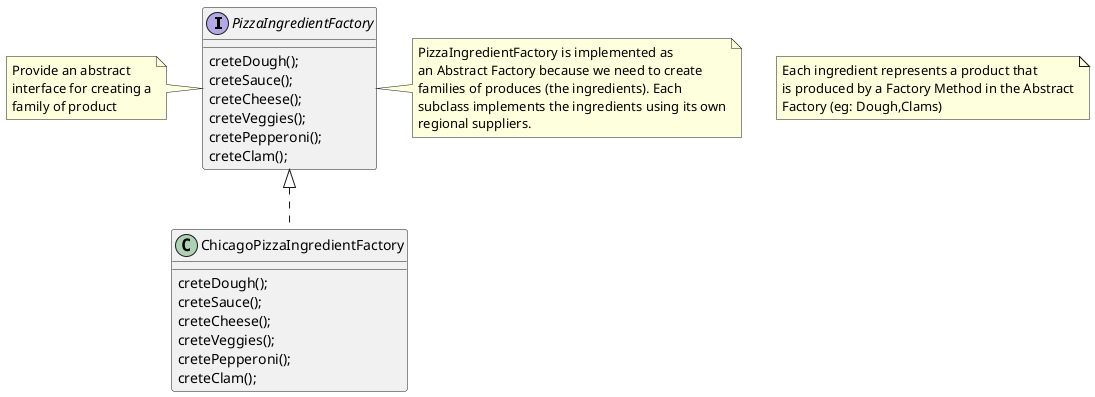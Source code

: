 @startuml
interface PizzaIngredientFactory{
creteDough();
creteSauce();
creteCheese();
creteVeggies();
cretePepperoni();
creteClam();
}
note left
Provide an abstract
interface for creating a
family of product
end note
note right of PizzaIngredientFactory
PizzaIngredientFactory is implemented as
an Abstract Factory because we need to create
families of produces (the ingredients). Each
subclass implements the ingredients using its own
regional suppliers.
end note

PizzaIngredientFactory <|.. ChicagoPizzaIngredientFactory

note as N1
Each ingredient represents a product that
is produced by a Factory Method in the Abstract
Factory (eg: Dough,Clams)
end note

class ChicagoPizzaIngredientFactory{
creteDough();
creteSauce();
creteCheese();
creteVeggies();
cretePepperoni();
creteClam();
}
@enduml
